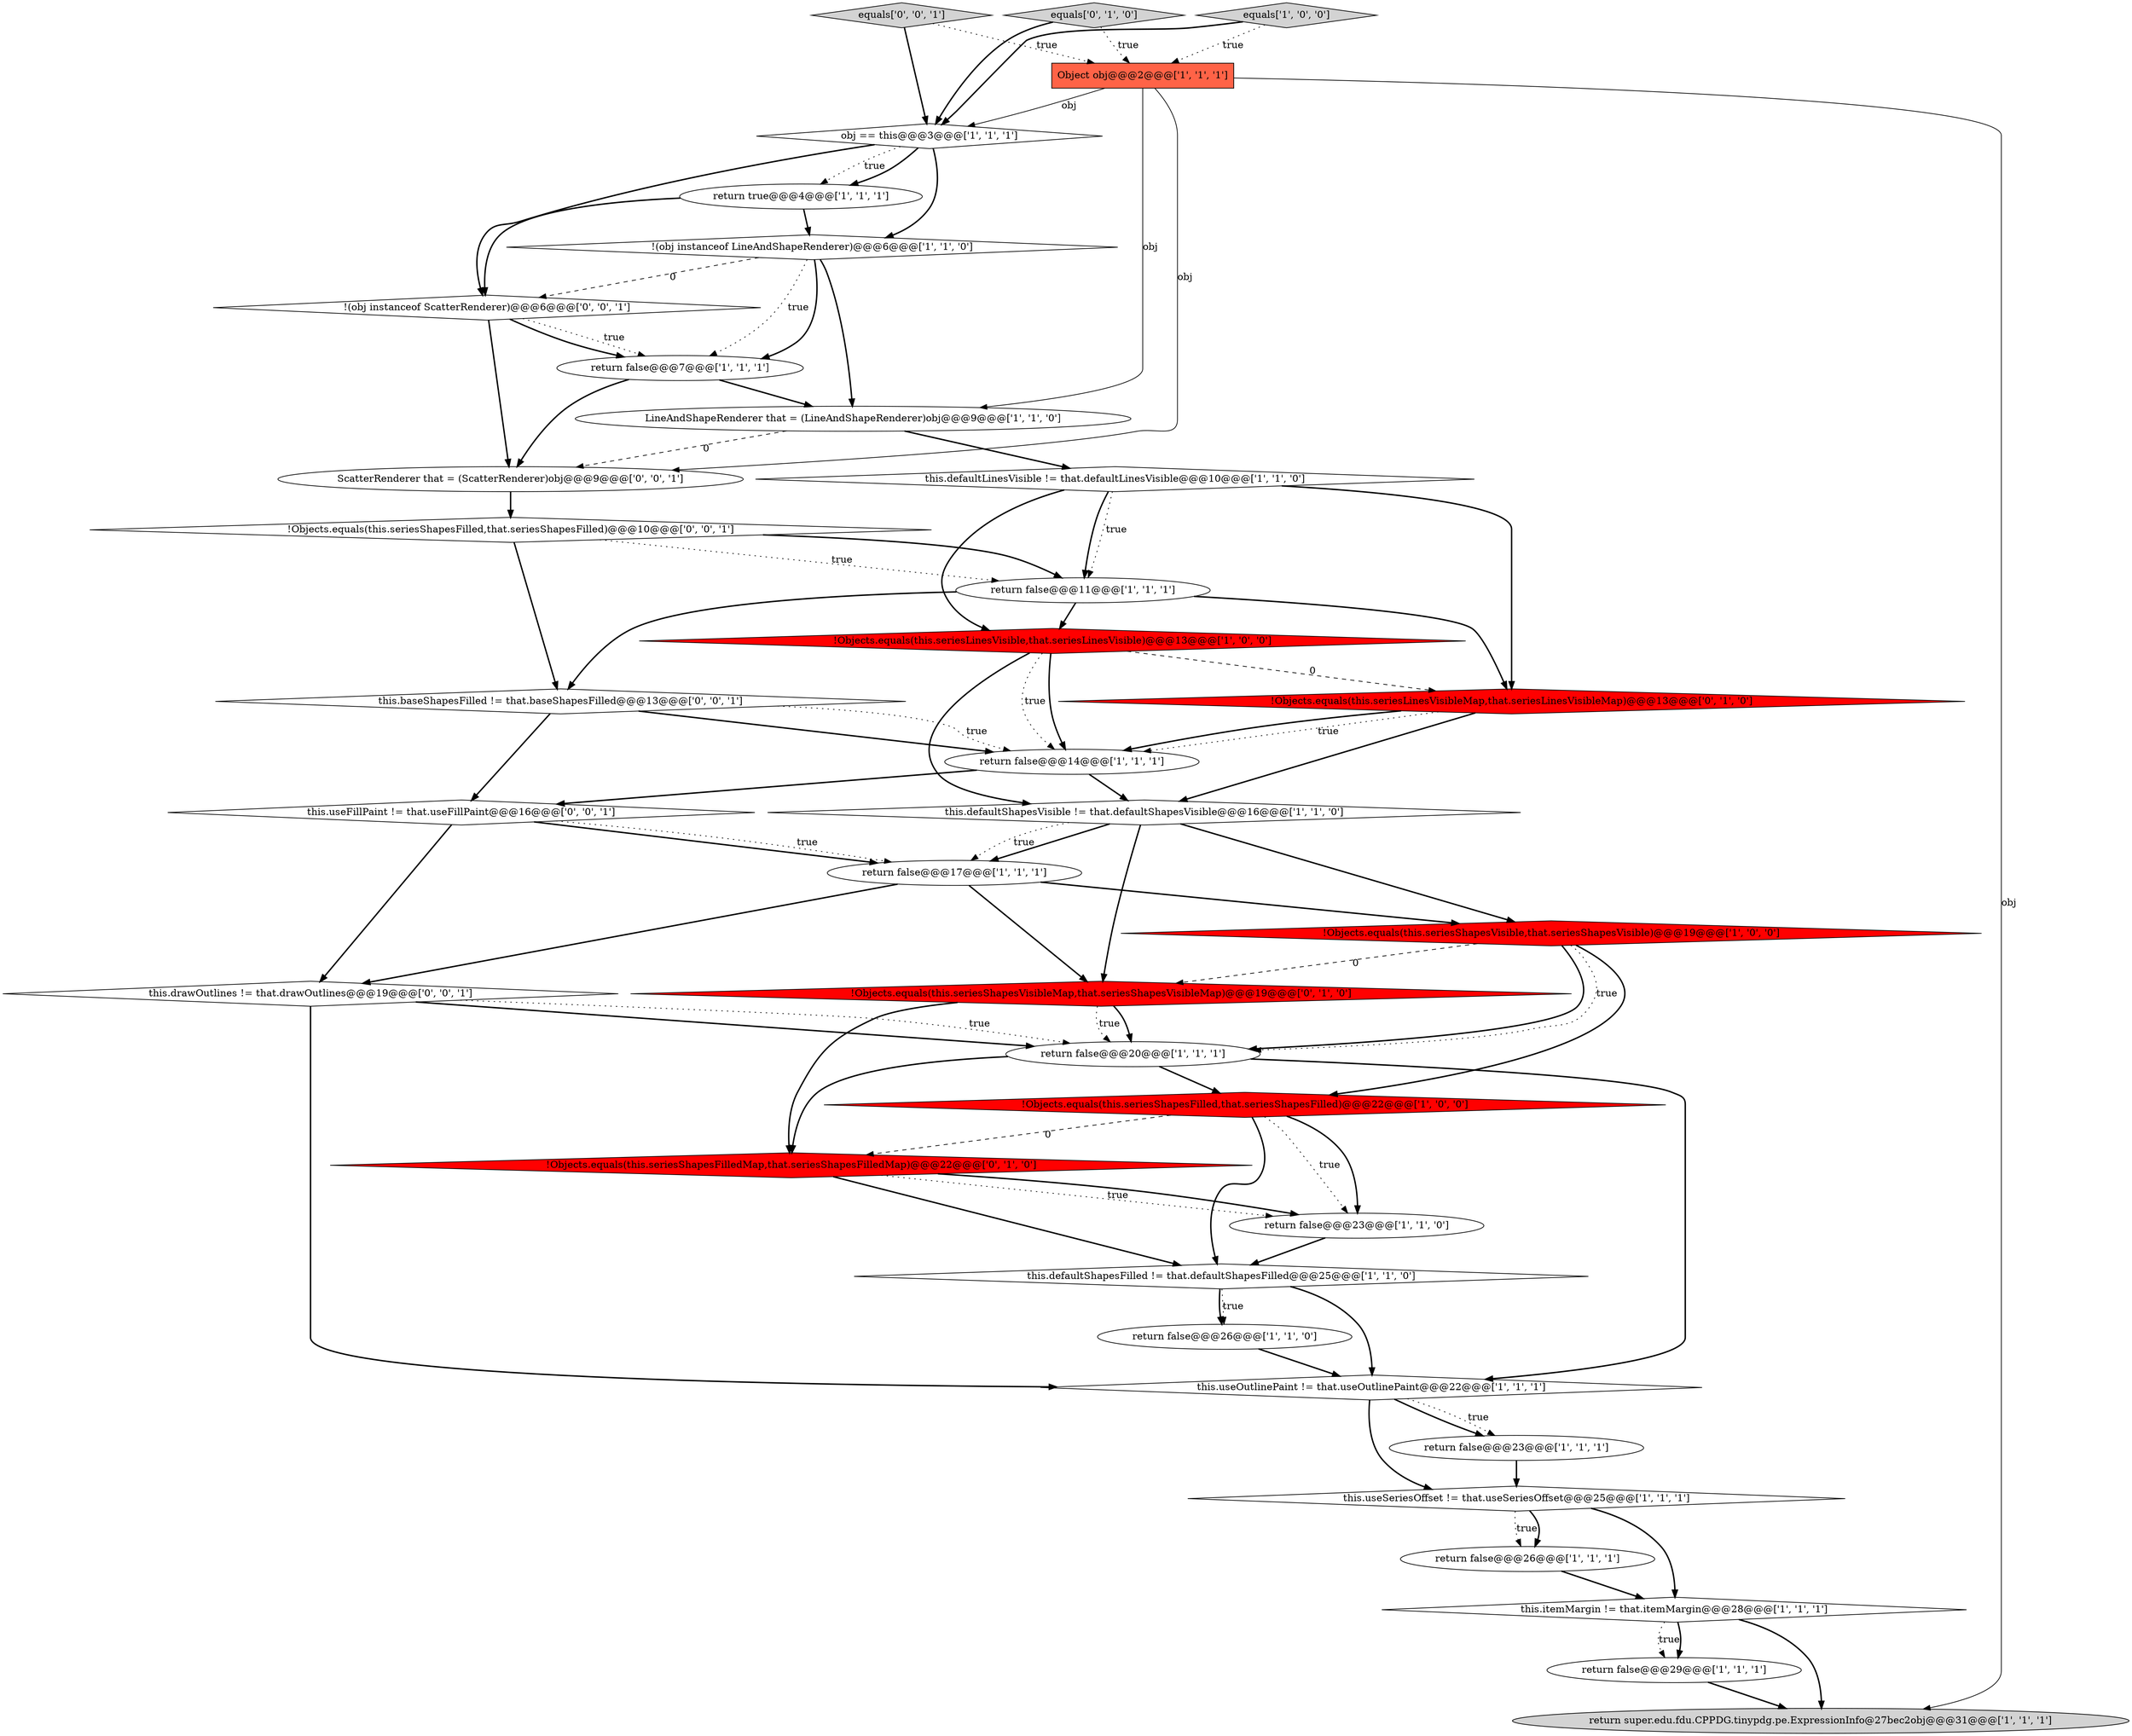 digraph {
12 [style = filled, label = "this.defaultLinesVisible != that.defaultLinesVisible@@@10@@@['1', '1', '0']", fillcolor = white, shape = diamond image = "AAA0AAABBB1BBB"];
9 [style = filled, label = "!Objects.equals(this.seriesShapesVisible,that.seriesShapesVisible)@@@19@@@['1', '0', '0']", fillcolor = red, shape = diamond image = "AAA1AAABBB1BBB"];
23 [style = filled, label = "LineAndShapeRenderer that = (LineAndShapeRenderer)obj@@@9@@@['1', '1', '0']", fillcolor = white, shape = ellipse image = "AAA0AAABBB1BBB"];
26 [style = filled, label = "!Objects.equals(this.seriesShapesVisibleMap,that.seriesShapesVisibleMap)@@@19@@@['0', '1', '0']", fillcolor = red, shape = diamond image = "AAA1AAABBB2BBB"];
32 [style = filled, label = "!Objects.equals(this.seriesShapesFilled,that.seriesShapesFilled)@@@10@@@['0', '0', '1']", fillcolor = white, shape = diamond image = "AAA0AAABBB3BBB"];
27 [style = filled, label = "!Objects.equals(this.seriesLinesVisibleMap,that.seriesLinesVisibleMap)@@@13@@@['0', '1', '0']", fillcolor = red, shape = diamond image = "AAA1AAABBB2BBB"];
31 [style = filled, label = "equals['0', '0', '1']", fillcolor = lightgray, shape = diamond image = "AAA0AAABBB3BBB"];
30 [style = filled, label = "this.baseShapesFilled != that.baseShapesFilled@@@13@@@['0', '0', '1']", fillcolor = white, shape = diamond image = "AAA0AAABBB3BBB"];
11 [style = filled, label = "obj == this@@@3@@@['1', '1', '1']", fillcolor = white, shape = diamond image = "AAA0AAABBB1BBB"];
34 [style = filled, label = "ScatterRenderer that = (ScatterRenderer)obj@@@9@@@['0', '0', '1']", fillcolor = white, shape = ellipse image = "AAA0AAABBB3BBB"];
18 [style = filled, label = "return false@@@26@@@['1', '1', '0']", fillcolor = white, shape = ellipse image = "AAA0AAABBB1BBB"];
5 [style = filled, label = "this.useSeriesOffset != that.useSeriesOffset@@@25@@@['1', '1', '1']", fillcolor = white, shape = diamond image = "AAA0AAABBB1BBB"];
33 [style = filled, label = "this.useFillPaint != that.useFillPaint@@@16@@@['0', '0', '1']", fillcolor = white, shape = diamond image = "AAA0AAABBB3BBB"];
13 [style = filled, label = "!(obj instanceof LineAndShapeRenderer)@@@6@@@['1', '1', '0']", fillcolor = white, shape = diamond image = "AAA0AAABBB1BBB"];
20 [style = filled, label = "this.defaultShapesFilled != that.defaultShapesFilled@@@25@@@['1', '1', '0']", fillcolor = white, shape = diamond image = "AAA0AAABBB1BBB"];
36 [style = filled, label = "!(obj instanceof ScatterRenderer)@@@6@@@['0', '0', '1']", fillcolor = white, shape = diamond image = "AAA0AAABBB3BBB"];
1 [style = filled, label = "return false@@@14@@@['1', '1', '1']", fillcolor = white, shape = ellipse image = "AAA0AAABBB1BBB"];
10 [style = filled, label = "return false@@@20@@@['1', '1', '1']", fillcolor = white, shape = ellipse image = "AAA0AAABBB1BBB"];
16 [style = filled, label = "this.defaultShapesVisible != that.defaultShapesVisible@@@16@@@['1', '1', '0']", fillcolor = white, shape = diamond image = "AAA0AAABBB1BBB"];
28 [style = filled, label = "!Objects.equals(this.seriesShapesFilledMap,that.seriesShapesFilledMap)@@@22@@@['0', '1', '0']", fillcolor = red, shape = diamond image = "AAA1AAABBB2BBB"];
3 [style = filled, label = "Object obj@@@2@@@['1', '1', '1']", fillcolor = tomato, shape = box image = "AAA0AAABBB1BBB"];
19 [style = filled, label = "!Objects.equals(this.seriesLinesVisible,that.seriesLinesVisible)@@@13@@@['1', '0', '0']", fillcolor = red, shape = diamond image = "AAA1AAABBB1BBB"];
24 [style = filled, label = "return super.edu.fdu.CPPDG.tinypdg.pe.ExpressionInfo@27bec2obj@@@31@@@['1', '1', '1']", fillcolor = lightgray, shape = ellipse image = "AAA0AAABBB1BBB"];
35 [style = filled, label = "this.drawOutlines != that.drawOutlines@@@19@@@['0', '0', '1']", fillcolor = white, shape = diamond image = "AAA0AAABBB3BBB"];
0 [style = filled, label = "return false@@@17@@@['1', '1', '1']", fillcolor = white, shape = ellipse image = "AAA0AAABBB1BBB"];
25 [style = filled, label = "return false@@@23@@@['1', '1', '0']", fillcolor = white, shape = ellipse image = "AAA0AAABBB1BBB"];
17 [style = filled, label = "return false@@@23@@@['1', '1', '1']", fillcolor = white, shape = ellipse image = "AAA0AAABBB1BBB"];
22 [style = filled, label = "return false@@@7@@@['1', '1', '1']", fillcolor = white, shape = ellipse image = "AAA0AAABBB1BBB"];
15 [style = filled, label = "return true@@@4@@@['1', '1', '1']", fillcolor = white, shape = ellipse image = "AAA0AAABBB1BBB"];
2 [style = filled, label = "!Objects.equals(this.seriesShapesFilled,that.seriesShapesFilled)@@@22@@@['1', '0', '0']", fillcolor = red, shape = diamond image = "AAA1AAABBB1BBB"];
4 [style = filled, label = "return false@@@11@@@['1', '1', '1']", fillcolor = white, shape = ellipse image = "AAA0AAABBB1BBB"];
21 [style = filled, label = "return false@@@29@@@['1', '1', '1']", fillcolor = white, shape = ellipse image = "AAA0AAABBB1BBB"];
7 [style = filled, label = "return false@@@26@@@['1', '1', '1']", fillcolor = white, shape = ellipse image = "AAA0AAABBB1BBB"];
6 [style = filled, label = "this.useOutlinePaint != that.useOutlinePaint@@@22@@@['1', '1', '1']", fillcolor = white, shape = diamond image = "AAA0AAABBB1BBB"];
8 [style = filled, label = "this.itemMargin != that.itemMargin@@@28@@@['1', '1', '1']", fillcolor = white, shape = diamond image = "AAA0AAABBB1BBB"];
29 [style = filled, label = "equals['0', '1', '0']", fillcolor = lightgray, shape = diamond image = "AAA0AAABBB2BBB"];
14 [style = filled, label = "equals['1', '0', '0']", fillcolor = lightgray, shape = diamond image = "AAA0AAABBB1BBB"];
19->27 [style = dashed, label="0"];
27->1 [style = dotted, label="true"];
16->0 [style = bold, label=""];
26->10 [style = bold, label=""];
28->20 [style = bold, label=""];
35->10 [style = dotted, label="true"];
28->25 [style = dotted, label="true"];
21->24 [style = bold, label=""];
9->10 [style = bold, label=""];
7->8 [style = bold, label=""];
11->36 [style = bold, label=""];
2->25 [style = dotted, label="true"];
33->0 [style = bold, label=""];
19->1 [style = bold, label=""];
1->33 [style = bold, label=""];
11->13 [style = bold, label=""];
14->3 [style = dotted, label="true"];
20->18 [style = dotted, label="true"];
28->25 [style = bold, label=""];
34->32 [style = bold, label=""];
23->12 [style = bold, label=""];
35->10 [style = bold, label=""];
32->4 [style = bold, label=""];
31->3 [style = dotted, label="true"];
13->22 [style = bold, label=""];
26->28 [style = bold, label=""];
11->15 [style = dotted, label="true"];
2->25 [style = bold, label=""];
14->11 [style = bold, label=""];
16->9 [style = bold, label=""];
17->5 [style = bold, label=""];
15->13 [style = bold, label=""];
2->20 [style = bold, label=""];
23->34 [style = dashed, label="0"];
9->2 [style = bold, label=""];
4->19 [style = bold, label=""];
16->26 [style = bold, label=""];
27->16 [style = bold, label=""];
22->23 [style = bold, label=""];
3->24 [style = solid, label="obj"];
31->11 [style = bold, label=""];
20->18 [style = bold, label=""];
13->22 [style = dotted, label="true"];
5->7 [style = dotted, label="true"];
1->16 [style = bold, label=""];
2->28 [style = dashed, label="0"];
5->7 [style = bold, label=""];
10->2 [style = bold, label=""];
12->4 [style = dotted, label="true"];
9->10 [style = dotted, label="true"];
29->11 [style = bold, label=""];
15->36 [style = bold, label=""];
8->24 [style = bold, label=""];
6->17 [style = bold, label=""];
19->1 [style = dotted, label="true"];
33->0 [style = dotted, label="true"];
3->23 [style = solid, label="obj"];
30->33 [style = bold, label=""];
8->21 [style = dotted, label="true"];
32->4 [style = dotted, label="true"];
36->22 [style = dotted, label="true"];
32->30 [style = bold, label=""];
10->6 [style = bold, label=""];
19->16 [style = bold, label=""];
6->5 [style = bold, label=""];
25->20 [style = bold, label=""];
18->6 [style = bold, label=""];
9->26 [style = dashed, label="0"];
3->34 [style = solid, label="obj"];
12->27 [style = bold, label=""];
29->3 [style = dotted, label="true"];
36->34 [style = bold, label=""];
5->8 [style = bold, label=""];
30->1 [style = dotted, label="true"];
0->9 [style = bold, label=""];
27->1 [style = bold, label=""];
33->35 [style = bold, label=""];
10->28 [style = bold, label=""];
0->26 [style = bold, label=""];
30->1 [style = bold, label=""];
13->36 [style = dashed, label="0"];
35->6 [style = bold, label=""];
20->6 [style = bold, label=""];
3->11 [style = solid, label="obj"];
6->17 [style = dotted, label="true"];
11->15 [style = bold, label=""];
16->0 [style = dotted, label="true"];
4->30 [style = bold, label=""];
12->4 [style = bold, label=""];
26->10 [style = dotted, label="true"];
22->34 [style = bold, label=""];
4->27 [style = bold, label=""];
13->23 [style = bold, label=""];
0->35 [style = bold, label=""];
8->21 [style = bold, label=""];
12->19 [style = bold, label=""];
36->22 [style = bold, label=""];
}
